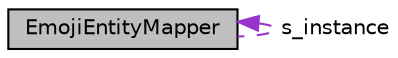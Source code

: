 digraph "EmojiEntityMapper"
{
 // INTERACTIVE_SVG=YES
 // LATEX_PDF_SIZE
  edge [fontname="Helvetica",fontsize="10",labelfontname="Helvetica",labelfontsize="10"];
  node [fontname="Helvetica",fontsize="10",shape=record];
  Node1 [label="EmojiEntityMapper",height=0.2,width=0.4,color="black", fillcolor="grey75", style="filled", fontcolor="black",tooltip="Singleton helper class to map emoji entities to other formats"];
  Node1 -> Node1 [dir="back",color="darkorchid3",fontsize="10",style="dashed",label=" s_instance" ,fontname="Helvetica"];
}
